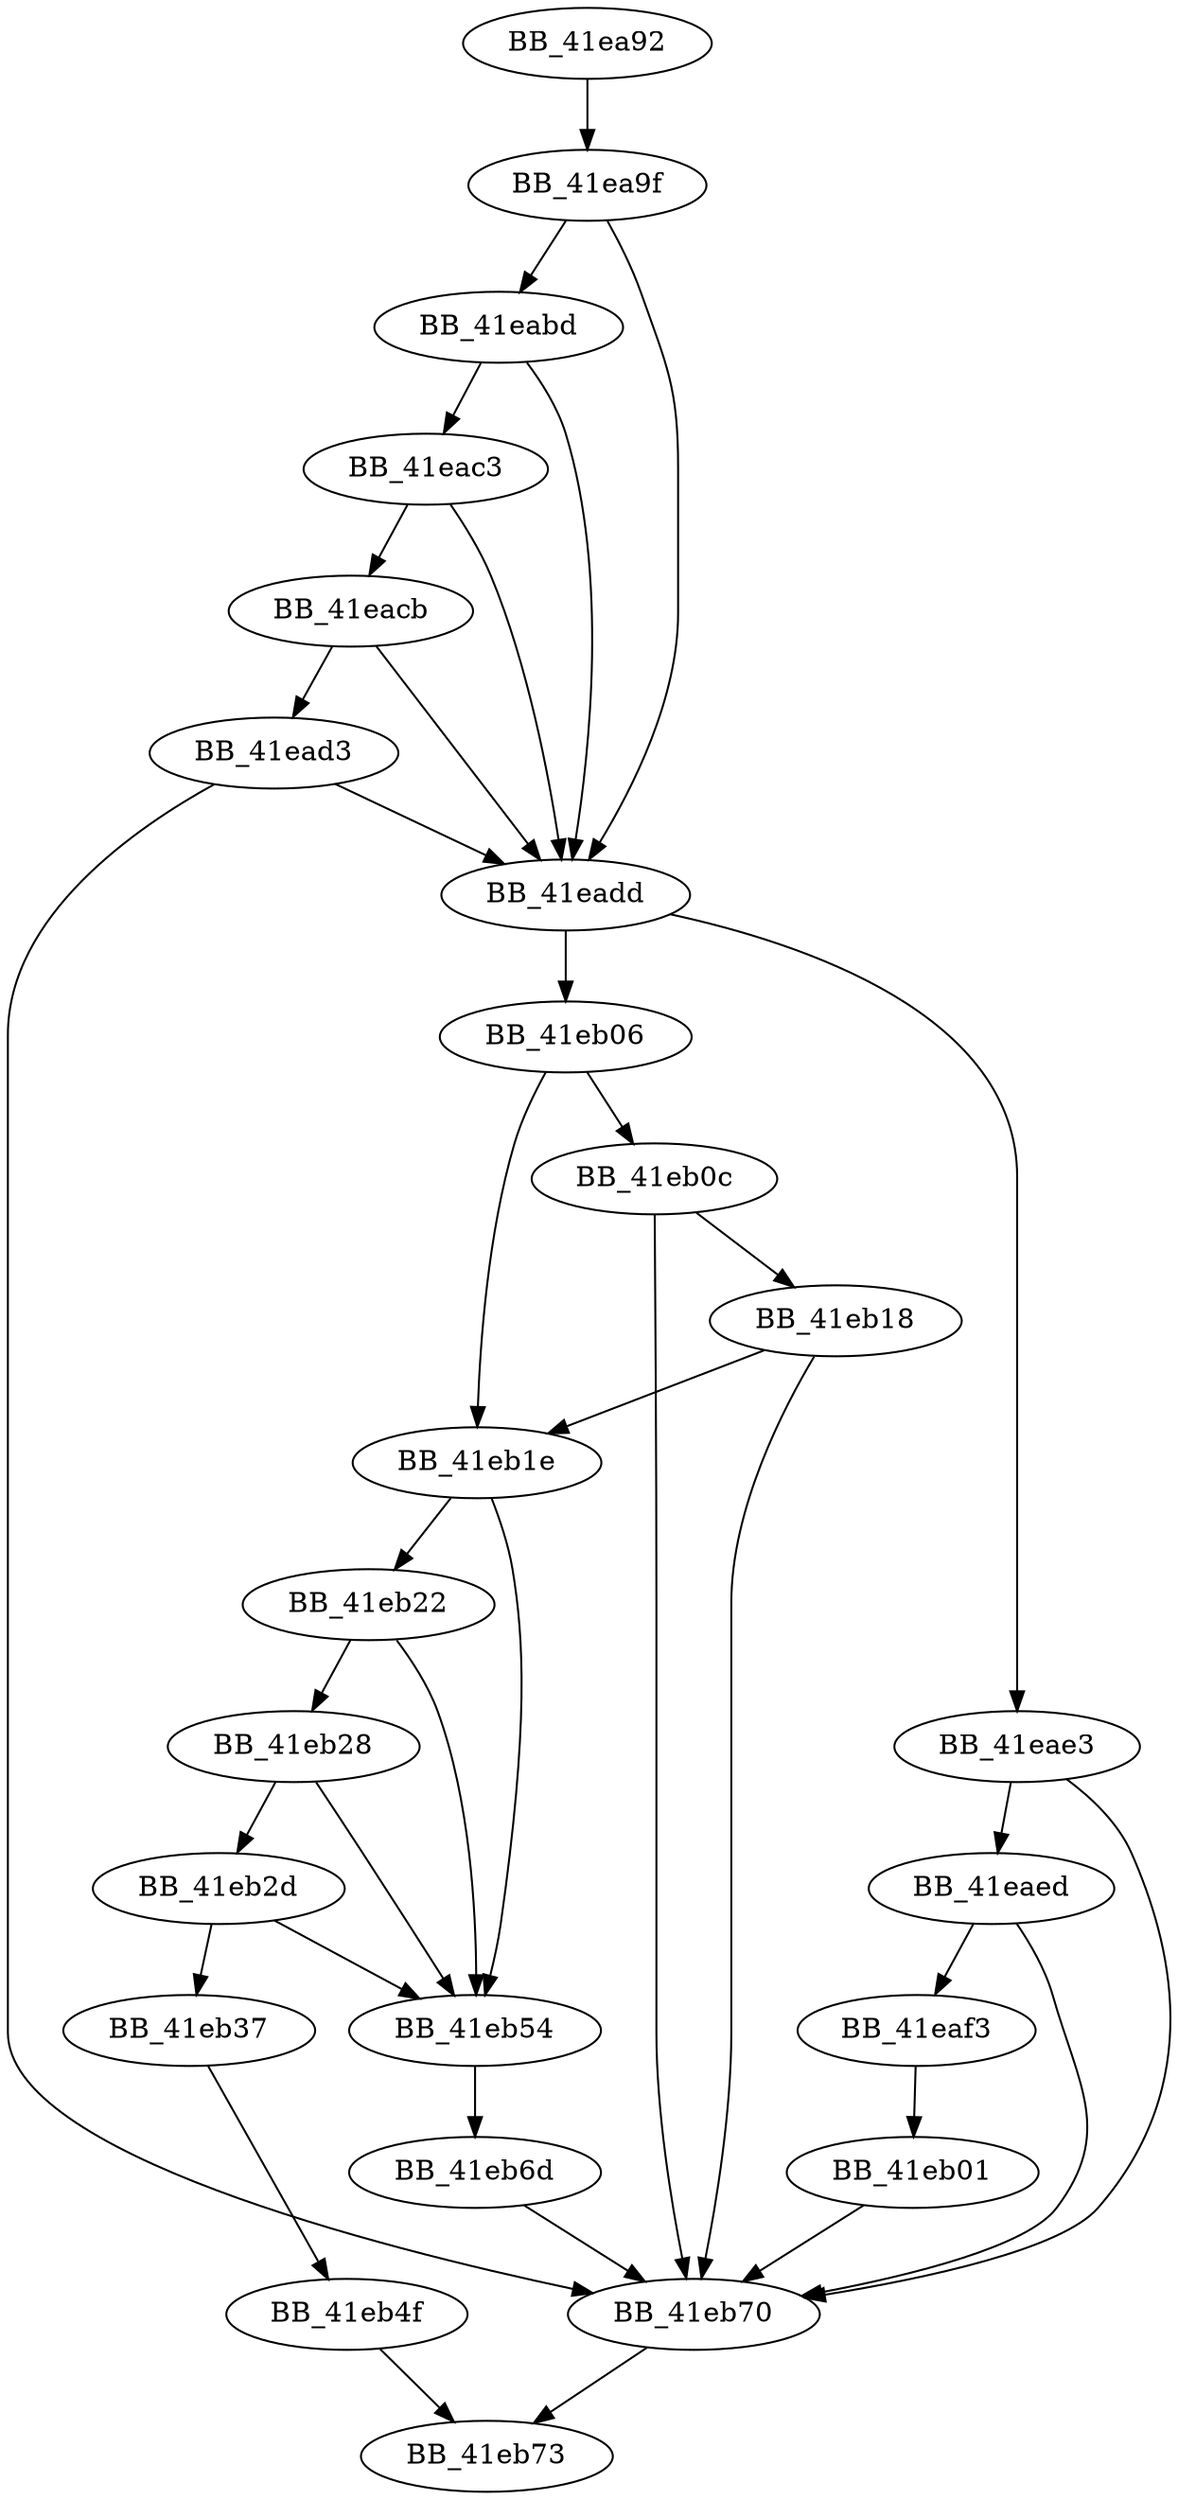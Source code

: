 DiGraph ___InternalCxxFrameHandler{
BB_41ea92->BB_41ea9f
BB_41ea9f->BB_41eabd
BB_41ea9f->BB_41eadd
BB_41eabd->BB_41eac3
BB_41eabd->BB_41eadd
BB_41eac3->BB_41eacb
BB_41eac3->BB_41eadd
BB_41eacb->BB_41ead3
BB_41eacb->BB_41eadd
BB_41ead3->BB_41eadd
BB_41ead3->BB_41eb70
BB_41eadd->BB_41eae3
BB_41eadd->BB_41eb06
BB_41eae3->BB_41eaed
BB_41eae3->BB_41eb70
BB_41eaed->BB_41eaf3
BB_41eaed->BB_41eb70
BB_41eaf3->BB_41eb01
BB_41eb01->BB_41eb70
BB_41eb06->BB_41eb0c
BB_41eb06->BB_41eb1e
BB_41eb0c->BB_41eb18
BB_41eb0c->BB_41eb70
BB_41eb18->BB_41eb1e
BB_41eb18->BB_41eb70
BB_41eb1e->BB_41eb22
BB_41eb1e->BB_41eb54
BB_41eb22->BB_41eb28
BB_41eb22->BB_41eb54
BB_41eb28->BB_41eb2d
BB_41eb28->BB_41eb54
BB_41eb2d->BB_41eb37
BB_41eb2d->BB_41eb54
BB_41eb37->BB_41eb4f
BB_41eb4f->BB_41eb73
BB_41eb54->BB_41eb6d
BB_41eb6d->BB_41eb70
BB_41eb70->BB_41eb73
}
